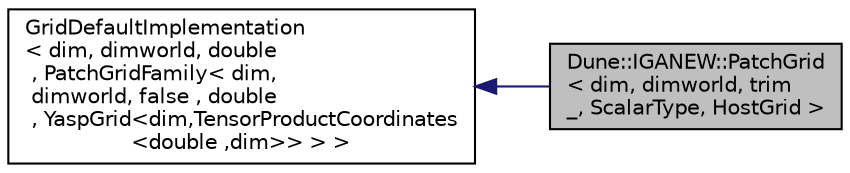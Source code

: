 digraph "Dune::IGANEW::PatchGrid&lt; dim, dimworld, trim_, ScalarType, HostGrid &gt;"
{
 // LATEX_PDF_SIZE
  edge [fontname="Helvetica",fontsize="10",labelfontname="Helvetica",labelfontsize="10"];
  node [fontname="Helvetica",fontsize="10",shape=record];
  rankdir="LR";
  Node1 [label="Dune::IGANEW::PatchGrid\l\< dim, dimworld, trim\l_, ScalarType, HostGrid \>",height=0.2,width=0.4,color="black", fillcolor="grey75", style="filled", fontcolor="black",tooltip="Provides a meta grid that is identical to its host."];
  Node2 -> Node1 [dir="back",color="midnightblue",fontsize="10",style="solid",fontname="Helvetica"];
  Node2 [label="GridDefaultImplementation\l\< dim, dimworld, double\l , PatchGridFamily\< dim,\l dimworld, false , double\l , YaspGrid\<dim,TensorProductCoordinates\l\<double ,dim\>\>  \> \>",height=0.2,width=0.4,color="black", fillcolor="white", style="filled",tooltip=" "];
}
